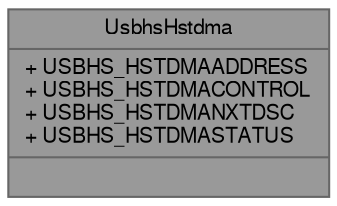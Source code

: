 digraph "UsbhsHstdma"
{
 // LATEX_PDF_SIZE
  bgcolor="transparent";
  edge [fontname=FreeSans,fontsize=10,labelfontname=FreeSans,labelfontsize=10];
  node [fontname=FreeSans,fontsize=10,shape=box,height=0.2,width=0.4];
  Node1 [shape=record,label="{UsbhsHstdma\n|+ USBHS_HSTDMAADDRESS\l+ USBHS_HSTDMACONTROL\l+ USBHS_HSTDMANXTDSC\l+ USBHS_HSTDMASTATUS\l|}",height=0.2,width=0.4,color="gray40", fillcolor="grey60", style="filled", fontcolor="black",tooltip="UsbhsHstdma hardware registers."];
}
